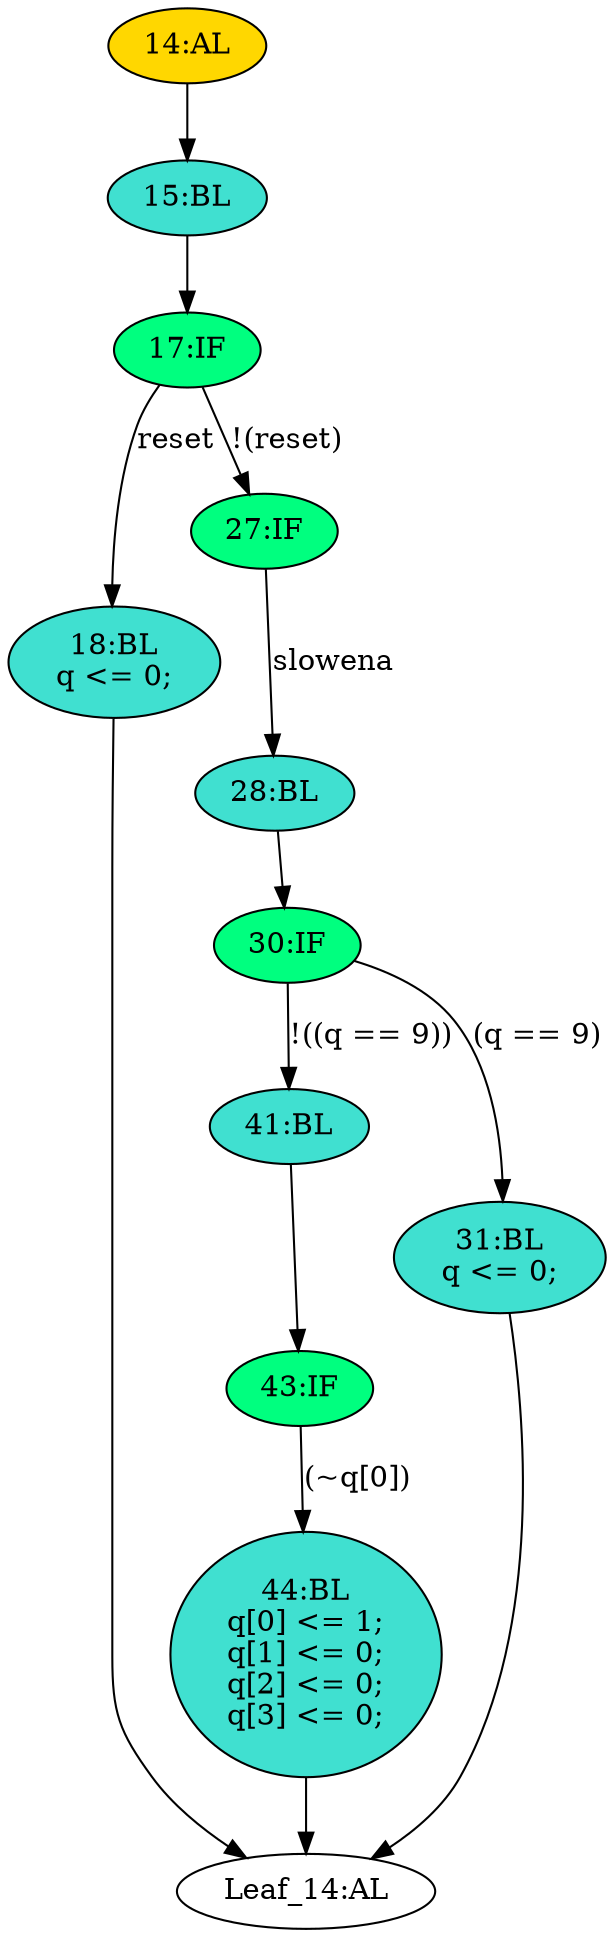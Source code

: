 strict digraph "" {
	node [label="\N"];
	"17:IF"	[ast="<pyverilog.vparser.ast.IfStatement object at 0x7fc86334c810>",
		fillcolor=springgreen,
		label="17:IF",
		statements="[]",
		style=filled,
		typ=IfStatement];
	"18:BL"	[ast="<pyverilog.vparser.ast.Block object at 0x7fc863345650>",
		fillcolor=turquoise,
		label="18:BL
q <= 0;",
		statements="[<pyverilog.vparser.ast.NonblockingSubstitution object at 0x7fc863345690>]",
		style=filled,
		typ=Block];
	"17:IF" -> "18:BL"	[cond="['reset']",
		label=reset,
		lineno=17];
	"27:IF"	[ast="<pyverilog.vparser.ast.IfStatement object at 0x7fc86334c950>",
		fillcolor=springgreen,
		label="27:IF",
		statements="[]",
		style=filled,
		typ=IfStatement];
	"17:IF" -> "27:IF"	[cond="['reset']",
		label="!(reset)",
		lineno=17];
	"44:BL"	[ast="<pyverilog.vparser.ast.Block object at 0x7fc86334cad0>",
		fillcolor=turquoise,
		label="44:BL
q[0] <= 1;
q[1] <= 0;
q[2] <= 0;
q[3] <= 0;",
		statements="[<pyverilog.vparser.ast.NonblockingSubstitution object at 0x7fc86334cb10>, <pyverilog.vparser.ast.NonblockingSubstitution object \
at 0x7fc86334cd10>, <pyverilog.vparser.ast.NonblockingSubstitution object at 0x7fc86334ced0>, <pyverilog.vparser.ast.NonblockingSubstitution \
object at 0x7fc8633450d0>]",
		style=filled,
		typ=Block];
	"Leaf_14:AL"	[def_var="['q']",
		label="Leaf_14:AL"];
	"44:BL" -> "Leaf_14:AL"	[cond="[]",
		lineno=None];
	"15:BL"	[ast="<pyverilog.vparser.ast.Block object at 0x7fc863345850>",
		fillcolor=turquoise,
		label="15:BL",
		statements="[]",
		style=filled,
		typ=Block];
	"15:BL" -> "17:IF"	[cond="[]",
		lineno=None];
	"43:IF"	[ast="<pyverilog.vparser.ast.IfStatement object at 0x7fc86334ca90>",
		fillcolor=springgreen,
		label="43:IF",
		statements="[]",
		style=filled,
		typ=IfStatement];
	"43:IF" -> "44:BL"	[cond="['q']",
		label="(~q[0])",
		lineno=43];
	"14:AL"	[ast="<pyverilog.vparser.ast.Always object at 0x7fc8633458d0>",
		clk_sens=True,
		fillcolor=gold,
		label="14:AL",
		sens="['clk', 'reset']",
		statements="[]",
		style=filled,
		typ=Always,
		use_var="['q', 'reset', 'slowena']"];
	"14:AL" -> "15:BL"	[cond="[]",
		lineno=None];
	"18:BL" -> "Leaf_14:AL"	[cond="[]",
		lineno=None];
	"41:BL"	[ast="<pyverilog.vparser.ast.Block object at 0x7fc86334ca50>",
		fillcolor=turquoise,
		label="41:BL",
		statements="[]",
		style=filled,
		typ=Block];
	"41:BL" -> "43:IF"	[cond="[]",
		lineno=None];
	"28:BL"	[ast="<pyverilog.vparser.ast.Block object at 0x7fc86334c9d0>",
		fillcolor=turquoise,
		label="28:BL",
		statements="[]",
		style=filled,
		typ=Block];
	"30:IF"	[ast="<pyverilog.vparser.ast.IfStatement object at 0x7fc86334ca10>",
		fillcolor=springgreen,
		label="30:IF",
		statements="[]",
		style=filled,
		typ=IfStatement];
	"28:BL" -> "30:IF"	[cond="[]",
		lineno=None];
	"31:BL"	[ast="<pyverilog.vparser.ast.Block object at 0x7fc863345390>",
		fillcolor=turquoise,
		label="31:BL
q <= 0;",
		statements="[<pyverilog.vparser.ast.NonblockingSubstitution object at 0x7fc8633453d0>]",
		style=filled,
		typ=Block];
	"31:BL" -> "Leaf_14:AL"	[cond="[]",
		lineno=None];
	"30:IF" -> "41:BL"	[cond="['q']",
		label="!((q == 9))",
		lineno=30];
	"30:IF" -> "31:BL"	[cond="['q']",
		label="(q == 9)",
		lineno=30];
	"27:IF" -> "28:BL"	[cond="['slowena']",
		label=slowena,
		lineno=27];
}
